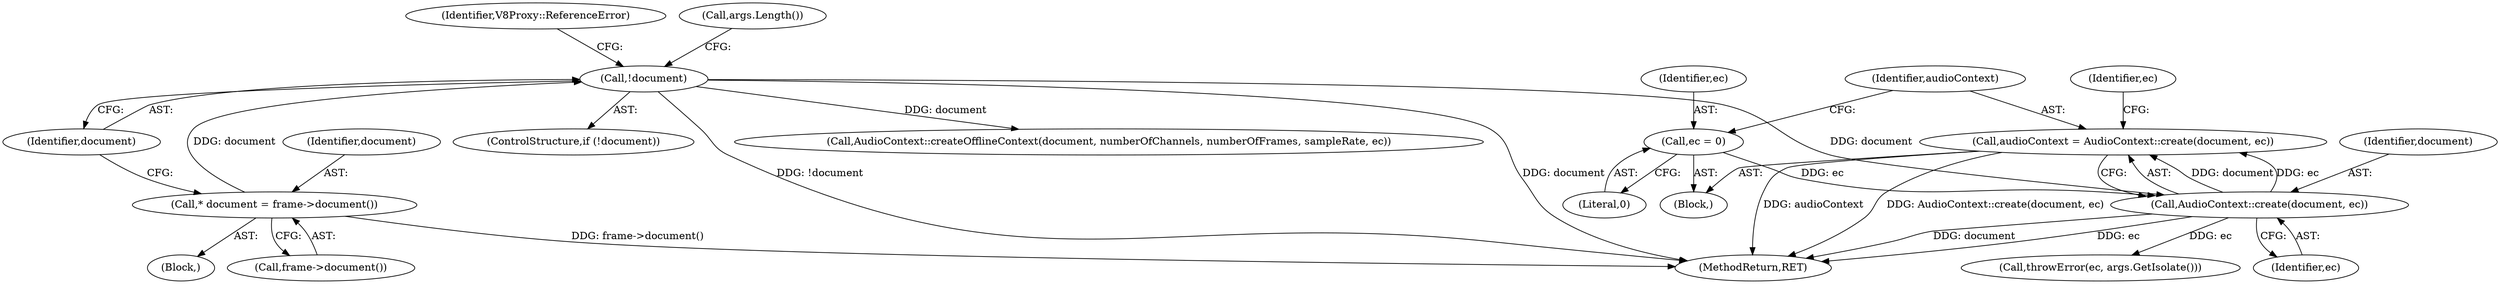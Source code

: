 digraph "0_Chrome_e9372a1bfd3588a80fcf49aa07321f0971dd6091_45@API" {
"1000150" [label="(Call,audioContext = AudioContext::create(document, ec))"];
"1000152" [label="(Call,AudioContext::create(document, ec))"];
"1000134" [label="(Call,!document)"];
"1000130" [label="(Call,* document = frame->document())"];
"1000147" [label="(Call,ec = 0)"];
"1000133" [label="(ControlStructure,if (!document))"];
"1000156" [label="(Identifier,ec)"];
"1000150" [label="(Call,audioContext = AudioContext::create(document, ec))"];
"1000134" [label="(Call,!document)"];
"1000152" [label="(Call,AudioContext::create(document, ec))"];
"1000145" [label="(Block,)"];
"1000138" [label="(Identifier,V8Proxy::ReferenceError)"];
"1000144" [label="(Call,args.Length())"];
"1000130" [label="(Call,* document = frame->document())"];
"1000248" [label="(Call,AudioContext::createOfflineContext(document, numberOfChannels, numberOfFrames, sampleRate, ec))"];
"1000135" [label="(Identifier,document)"];
"1000158" [label="(Call,throwError(ec, args.GetIsolate()))"];
"1000148" [label="(Identifier,ec)"];
"1000102" [label="(Block,)"];
"1000153" [label="(Identifier,document)"];
"1000149" [label="(Literal,0)"];
"1000132" [label="(Call,frame->document())"];
"1000154" [label="(Identifier,ec)"];
"1000147" [label="(Call,ec = 0)"];
"1000131" [label="(Identifier,document)"];
"1000151" [label="(Identifier,audioContext)"];
"1000276" [label="(MethodReturn,RET)"];
"1000150" -> "1000145"  [label="AST: "];
"1000150" -> "1000152"  [label="CFG: "];
"1000151" -> "1000150"  [label="AST: "];
"1000152" -> "1000150"  [label="AST: "];
"1000156" -> "1000150"  [label="CFG: "];
"1000150" -> "1000276"  [label="DDG: audioContext"];
"1000150" -> "1000276"  [label="DDG: AudioContext::create(document, ec)"];
"1000152" -> "1000150"  [label="DDG: document"];
"1000152" -> "1000150"  [label="DDG: ec"];
"1000152" -> "1000154"  [label="CFG: "];
"1000153" -> "1000152"  [label="AST: "];
"1000154" -> "1000152"  [label="AST: "];
"1000152" -> "1000276"  [label="DDG: document"];
"1000152" -> "1000276"  [label="DDG: ec"];
"1000134" -> "1000152"  [label="DDG: document"];
"1000147" -> "1000152"  [label="DDG: ec"];
"1000152" -> "1000158"  [label="DDG: ec"];
"1000134" -> "1000133"  [label="AST: "];
"1000134" -> "1000135"  [label="CFG: "];
"1000135" -> "1000134"  [label="AST: "];
"1000138" -> "1000134"  [label="CFG: "];
"1000144" -> "1000134"  [label="CFG: "];
"1000134" -> "1000276"  [label="DDG: !document"];
"1000134" -> "1000276"  [label="DDG: document"];
"1000130" -> "1000134"  [label="DDG: document"];
"1000134" -> "1000248"  [label="DDG: document"];
"1000130" -> "1000102"  [label="AST: "];
"1000130" -> "1000132"  [label="CFG: "];
"1000131" -> "1000130"  [label="AST: "];
"1000132" -> "1000130"  [label="AST: "];
"1000135" -> "1000130"  [label="CFG: "];
"1000130" -> "1000276"  [label="DDG: frame->document()"];
"1000147" -> "1000145"  [label="AST: "];
"1000147" -> "1000149"  [label="CFG: "];
"1000148" -> "1000147"  [label="AST: "];
"1000149" -> "1000147"  [label="AST: "];
"1000151" -> "1000147"  [label="CFG: "];
}
